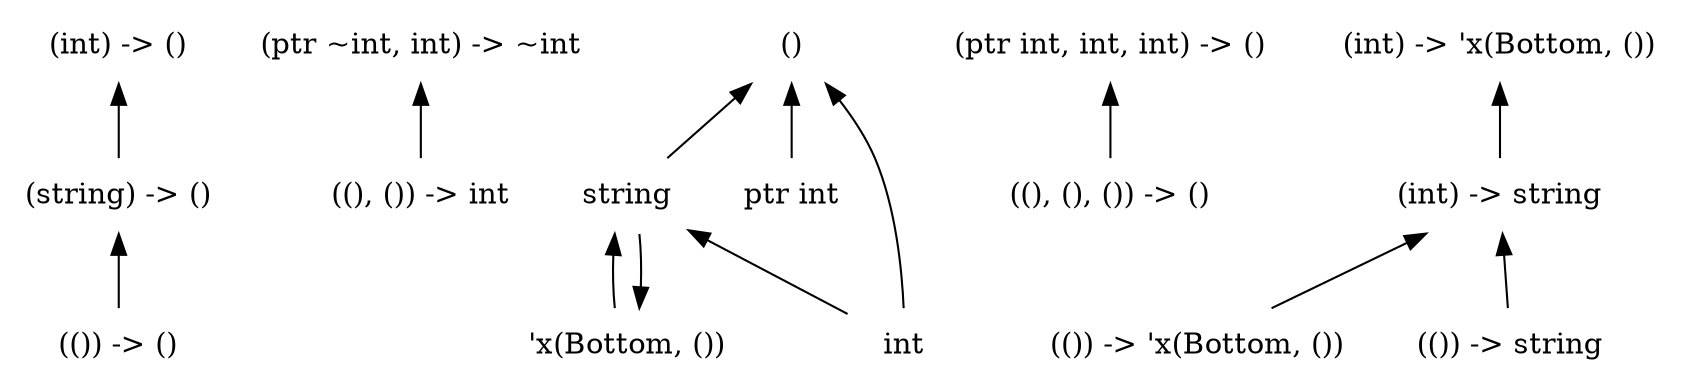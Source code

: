digraph order {
  graph [
    size = "30,10"
    ];
  node [
    shape = none
    ];
  edge [
    dir = back
    ];
  "(string) -> ()"
  "(()) -> ()"
  "(ptr ~int, int) -> ~int"
  "string"
  "(ptr int, int, int) -> ()"
  "((), ()) -> int"
  "()"
  "(int) -> 'x(Bottom, ())"
  "(()) -> 'x(Bottom, ())"
  "ptr int"
  "((), (), ()) -> ()"
  "(()) -> string"
  "(int) -> ()"
  "(int) -> string"
  "'x(Bottom, ())"
  "int"
  "(string) -> ()" -> "(()) -> ()"
  "(int) -> 'x(Bottom, ())" -> "(int) -> string"
  "(ptr ~int, int) -> ~int" -> "((), ()) -> int"
  "string" -> "'x(Bottom, ())"
  "string" -> "int"
  "(int) -> ()" -> "(string) -> ()"
  "(int) -> string" -> "(()) -> string"
  "(int) -> string" -> "(()) -> 'x(Bottom, ())"
  "'x(Bottom, ())" -> "string"
  "(ptr int, int, int) -> ()" -> "((), (), ()) -> ()"
  "()" -> "string"
  "()" -> "int"
  "()" -> "ptr int"
}